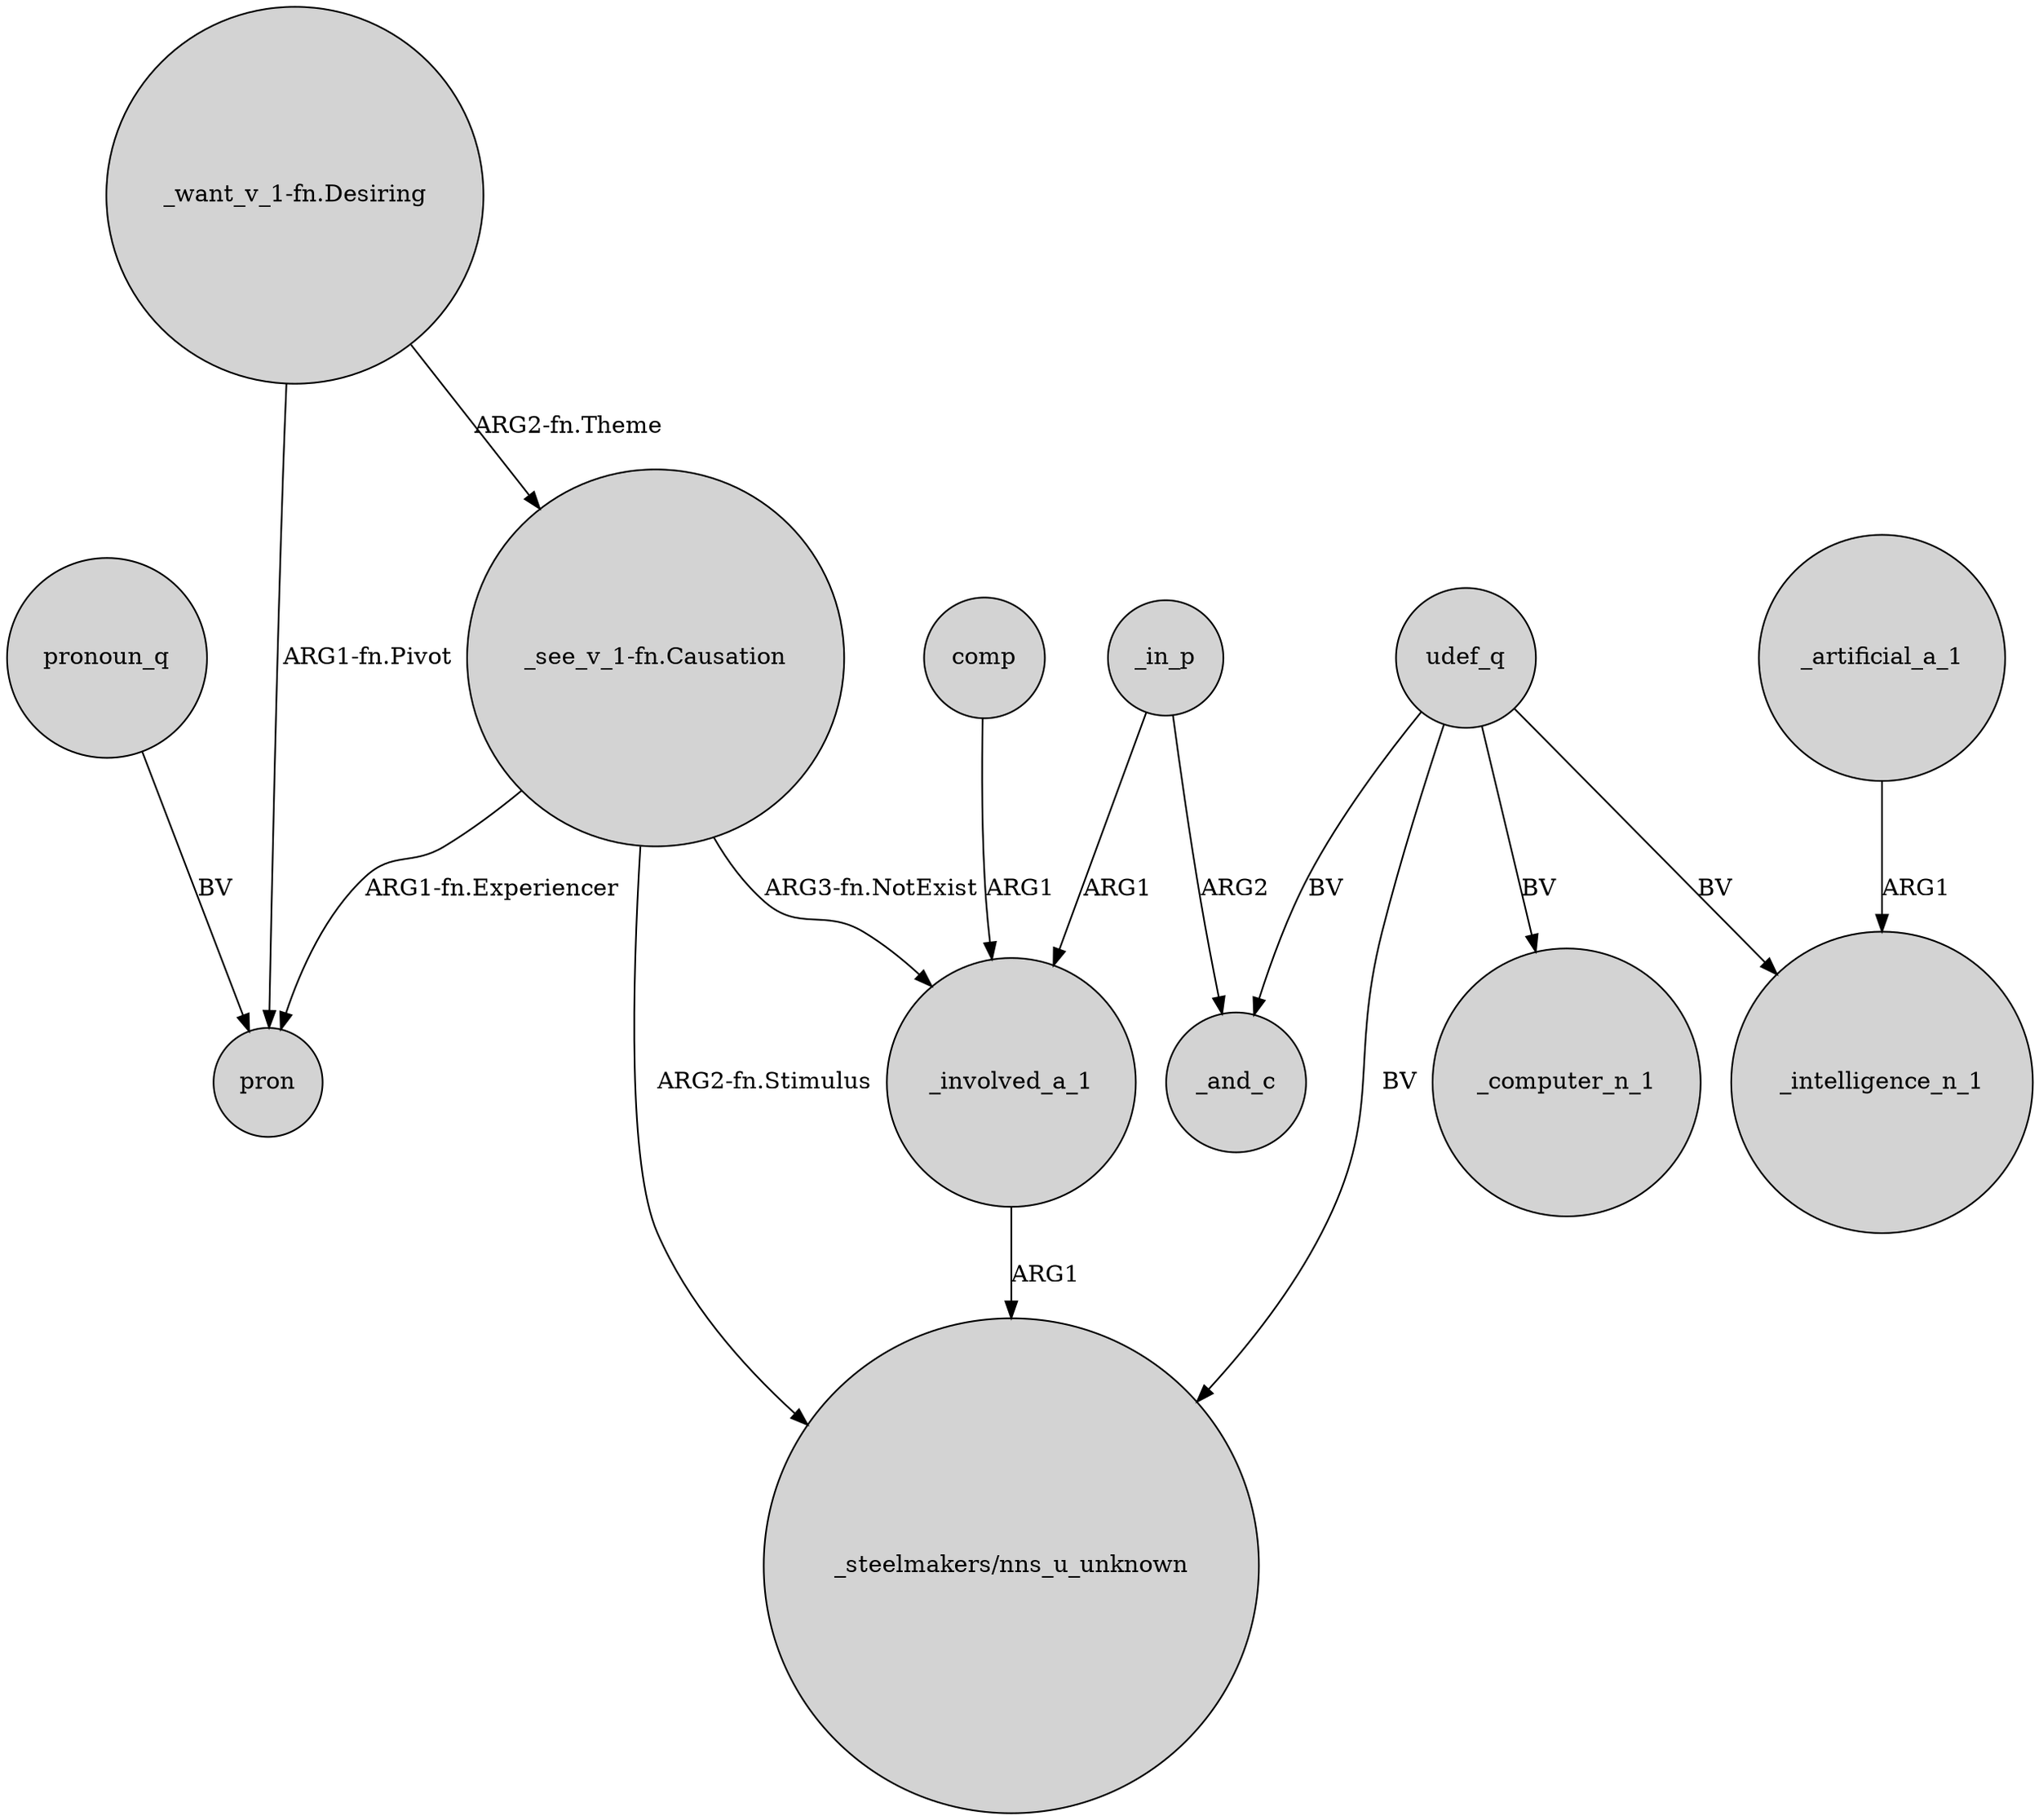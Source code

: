digraph {
	node [shape=circle style=filled]
	"_want_v_1-fn.Desiring" -> pron [label="ARG1-fn.Pivot"]
	udef_q -> "_steelmakers/nns_u_unknown" [label=BV]
	comp -> _involved_a_1 [label=ARG1]
	"_want_v_1-fn.Desiring" -> "_see_v_1-fn.Causation" [label="ARG2-fn.Theme"]
	_in_p -> _involved_a_1 [label=ARG1]
	_involved_a_1 -> "_steelmakers/nns_u_unknown" [label=ARG1]
	udef_q -> _intelligence_n_1 [label=BV]
	_artificial_a_1 -> _intelligence_n_1 [label=ARG1]
	udef_q -> _and_c [label=BV]
	udef_q -> _computer_n_1 [label=BV]
	_in_p -> _and_c [label=ARG2]
	"_see_v_1-fn.Causation" -> pron [label="ARG1-fn.Experiencer"]
	"_see_v_1-fn.Causation" -> "_steelmakers/nns_u_unknown" [label="ARG2-fn.Stimulus"]
	"_see_v_1-fn.Causation" -> _involved_a_1 [label="ARG3-fn.NotExist"]
	pronoun_q -> pron [label=BV]
}
